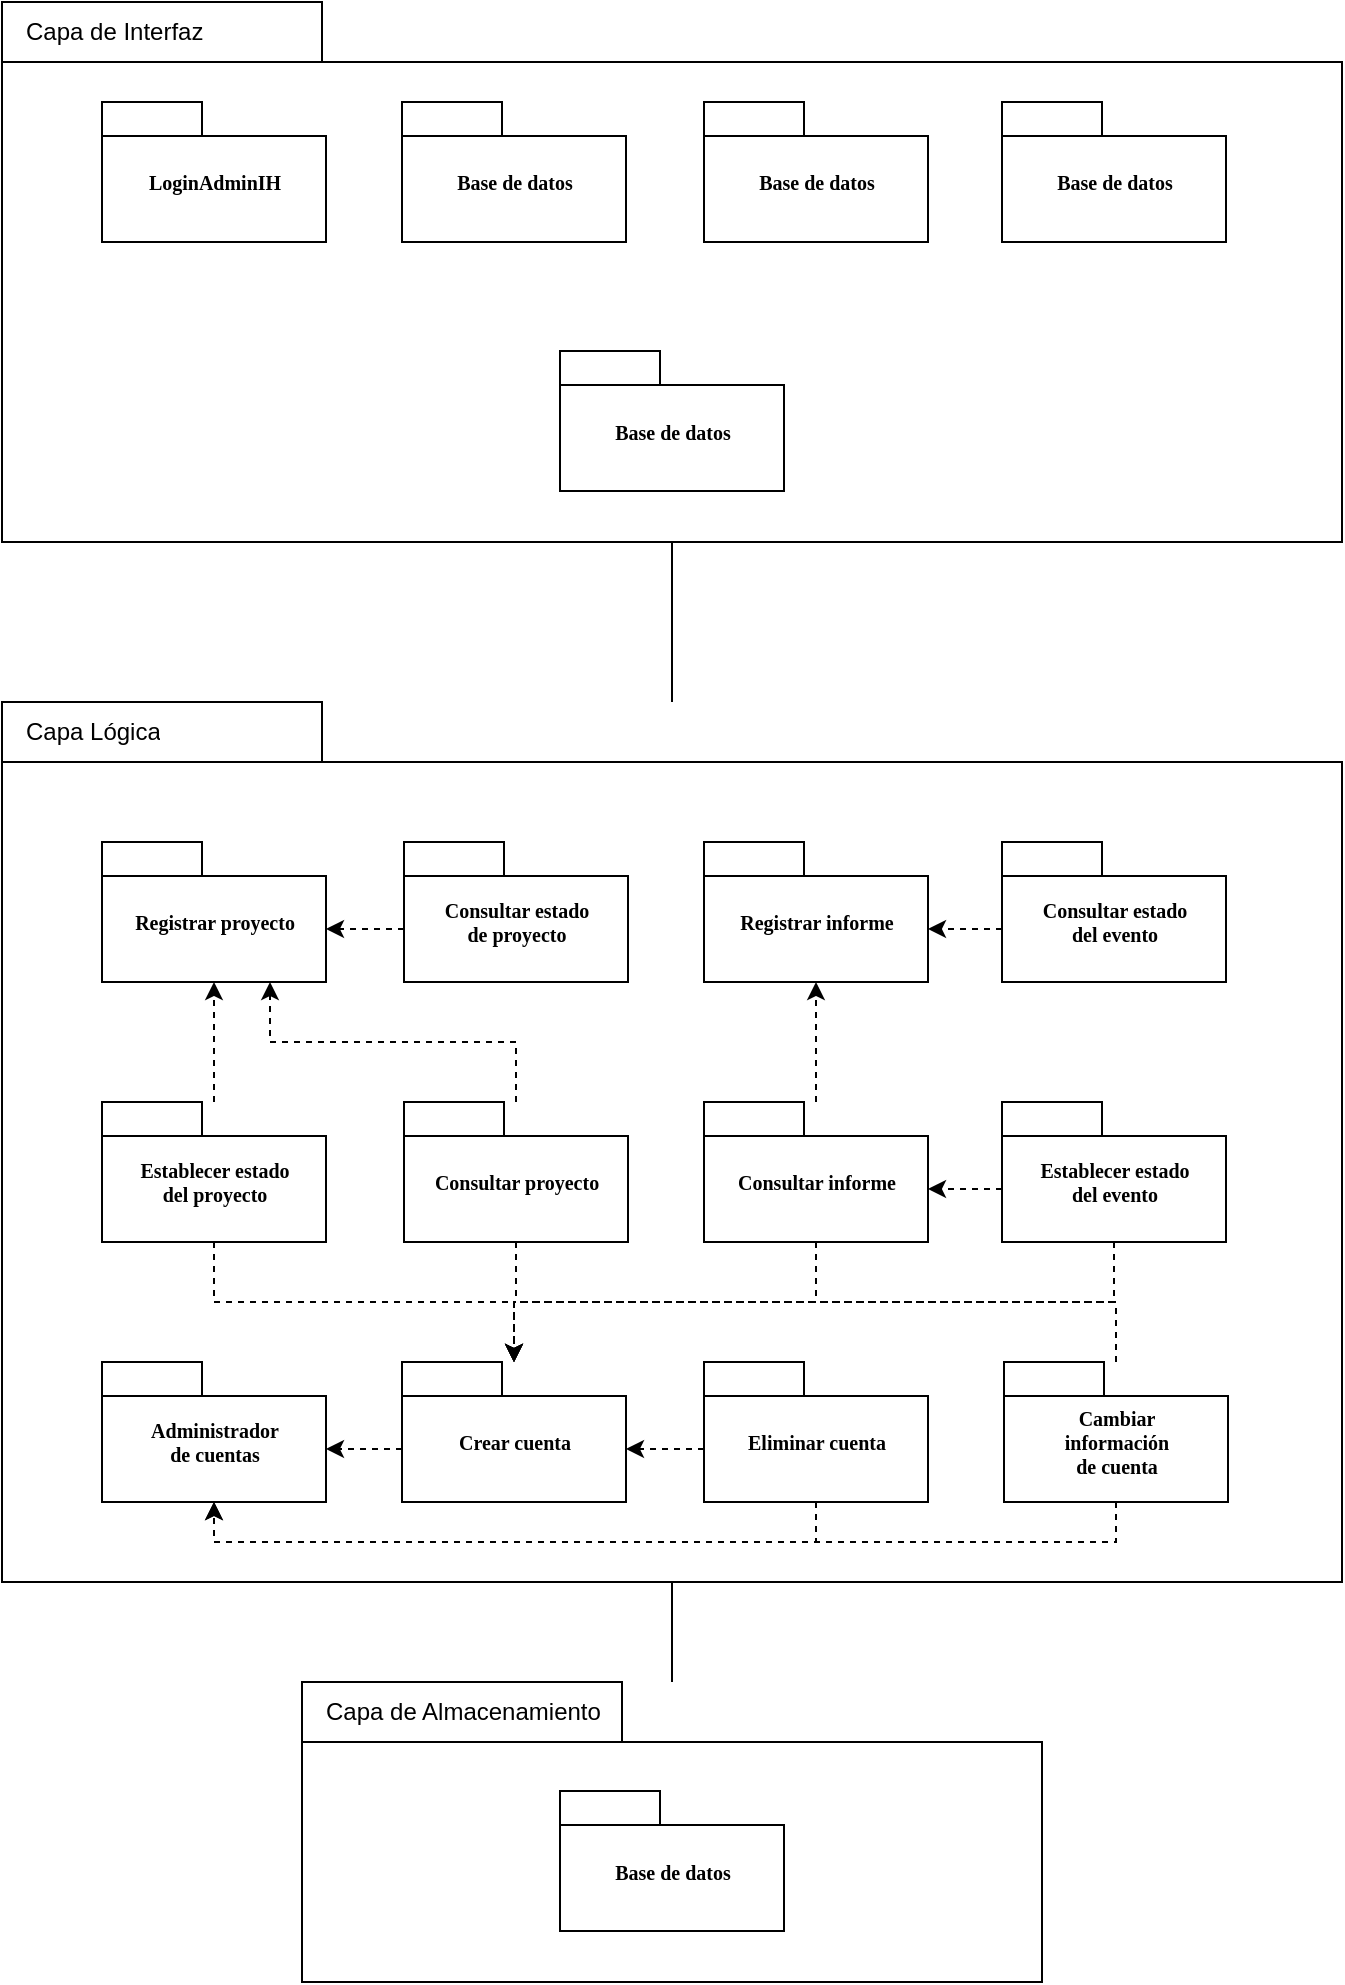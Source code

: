 <mxfile version="22.1.4" type="github">
  <diagram name="Page-1" id="b5b7bab2-c9e2-2cf4-8b2a-24fd1a2a6d21">
    <mxGraphModel dx="880" dy="478" grid="1" gridSize="10" guides="1" tooltips="1" connect="1" arrows="1" fold="1" page="1" pageScale="1" pageWidth="827" pageHeight="1169" background="none" math="0" shadow="0">
      <root>
        <mxCell id="0" />
        <mxCell id="1" parent="0" />
        <mxCell id="6e0c8c40b5770093-33" value="" style="shape=folder;fontStyle=1;spacingTop=10;tabWidth=160;tabHeight=30;tabPosition=left;html=1;rounded=0;shadow=0;comic=0;labelBackgroundColor=none;strokeColor=#000000;strokeWidth=1;fillColor=#ffffff;fontFamily=Verdana;fontSize=10;fontColor=#000000;align=center;" parent="1" vertex="1">
          <mxGeometry x="520" y="930" width="370" height="150" as="geometry" />
        </mxCell>
        <mxCell id="6e0c8c40b5770093-44" value="Base de datos" style="shape=folder;fontStyle=1;spacingTop=10;tabWidth=50;tabHeight=17;tabPosition=left;html=1;rounded=0;shadow=0;comic=0;labelBackgroundColor=none;strokeColor=#000000;strokeWidth=1;fillColor=#ffffff;fontFamily=Verdana;fontSize=10;fontColor=#000000;align=center;" parent="1" vertex="1">
          <mxGeometry x="649" y="984.5" width="112" height="70" as="geometry" />
        </mxCell>
        <mxCell id="3F0mdXIfwvMZStJcJfTv-2" value="Capa de Almacenamiento" style="text;strokeColor=none;fillColor=none;align=left;verticalAlign=middle;spacingLeft=4;spacingRight=4;overflow=hidden;points=[[0,0.5],[1,0.5]];portConstraint=eastwest;rotatable=0;whiteSpace=wrap;html=1;" vertex="1" parent="1">
          <mxGeometry x="525.5" y="935" width="154.5" height="20" as="geometry" />
        </mxCell>
        <mxCell id="3F0mdXIfwvMZStJcJfTv-4" value="" style="shape=folder;fontStyle=1;spacingTop=10;tabWidth=160;tabHeight=30;tabPosition=left;html=1;rounded=0;shadow=0;comic=0;labelBackgroundColor=none;strokeColor=#000000;strokeWidth=1;fillColor=#ffffff;fontFamily=Verdana;fontSize=10;fontColor=#000000;align=center;" vertex="1" parent="1">
          <mxGeometry x="370" y="440" width="670" height="440" as="geometry" />
        </mxCell>
        <mxCell id="3F0mdXIfwvMZStJcJfTv-5" value="Registrar proyecto" style="shape=folder;fontStyle=1;spacingTop=10;tabWidth=50;tabHeight=17;tabPosition=left;html=1;rounded=0;shadow=0;comic=0;labelBackgroundColor=none;strokeColor=#000000;strokeWidth=1;fillColor=#ffffff;fontFamily=Verdana;fontSize=10;fontColor=#000000;align=center;" vertex="1" parent="1">
          <mxGeometry x="420" y="510" width="112" height="70" as="geometry" />
        </mxCell>
        <mxCell id="3F0mdXIfwvMZStJcJfTv-6" value="Capa Lógica" style="text;strokeColor=none;fillColor=none;align=left;verticalAlign=middle;spacingLeft=4;spacingRight=4;overflow=hidden;points=[[0,0.5],[1,0.5]];portConstraint=eastwest;rotatable=0;whiteSpace=wrap;html=1;" vertex="1" parent="1">
          <mxGeometry x="376" y="445" width="140" height="20" as="geometry" />
        </mxCell>
        <mxCell id="3F0mdXIfwvMZStJcJfTv-7" value="" style="shape=folder;fontStyle=1;spacingTop=10;tabWidth=160;tabHeight=30;tabPosition=left;html=1;rounded=0;shadow=0;comic=0;labelBackgroundColor=none;strokeColor=#000000;strokeWidth=1;fillColor=#ffffff;fontFamily=Verdana;fontSize=10;fontColor=#000000;align=center;" vertex="1" parent="1">
          <mxGeometry x="370" y="90" width="670" height="270" as="geometry" />
        </mxCell>
        <mxCell id="3F0mdXIfwvMZStJcJfTv-8" value="Base de datos" style="shape=folder;fontStyle=1;spacingTop=10;tabWidth=50;tabHeight=17;tabPosition=left;html=1;rounded=0;shadow=0;comic=0;labelBackgroundColor=none;strokeColor=#000000;strokeWidth=1;fillColor=#ffffff;fontFamily=Verdana;fontSize=10;fontColor=#000000;align=center;" vertex="1" parent="1">
          <mxGeometry x="649" y="264.5" width="112" height="70" as="geometry" />
        </mxCell>
        <mxCell id="3F0mdXIfwvMZStJcJfTv-9" value="Capa de Interfaz" style="text;strokeColor=none;fillColor=none;align=left;verticalAlign=middle;spacingLeft=4;spacingRight=4;overflow=hidden;points=[[0,0.5],[1,0.5]];portConstraint=eastwest;rotatable=0;whiteSpace=wrap;html=1;" vertex="1" parent="1">
          <mxGeometry x="376" y="95" width="144" height="20" as="geometry" />
        </mxCell>
        <mxCell id="3F0mdXIfwvMZStJcJfTv-12" value="" style="endArrow=none;html=1;rounded=0;" edge="1" parent="1" source="6e0c8c40b5770093-33" target="3F0mdXIfwvMZStJcJfTv-4">
          <mxGeometry width="50" height="50" relative="1" as="geometry">
            <mxPoint x="710" y="920" as="sourcePoint" />
            <mxPoint x="730" y="880" as="targetPoint" />
          </mxGeometry>
        </mxCell>
        <mxCell id="3F0mdXIfwvMZStJcJfTv-13" value="Consultar estado&lt;br&gt;de proyecto" style="shape=folder;fontStyle=1;spacingTop=10;tabWidth=50;tabHeight=17;tabPosition=left;html=1;rounded=0;shadow=0;comic=0;labelBackgroundColor=none;strokeColor=#000000;strokeWidth=1;fillColor=#ffffff;fontFamily=Verdana;fontSize=10;fontColor=#000000;align=center;" vertex="1" parent="1">
          <mxGeometry x="571" y="510" width="112" height="70" as="geometry" />
        </mxCell>
        <mxCell id="3F0mdXIfwvMZStJcJfTv-14" value="Registrar informe" style="shape=folder;fontStyle=1;spacingTop=10;tabWidth=50;tabHeight=17;tabPosition=left;html=1;rounded=0;shadow=0;comic=0;labelBackgroundColor=none;strokeColor=#000000;strokeWidth=1;fillColor=#ffffff;fontFamily=Verdana;fontSize=10;fontColor=#000000;align=center;" vertex="1" parent="1">
          <mxGeometry x="721" y="510" width="112" height="70" as="geometry" />
        </mxCell>
        <mxCell id="3F0mdXIfwvMZStJcJfTv-15" value="Consultar estado&lt;br&gt;del evento" style="shape=folder;fontStyle=1;spacingTop=10;tabWidth=50;tabHeight=17;tabPosition=left;html=1;rounded=0;shadow=0;comic=0;labelBackgroundColor=none;strokeColor=#000000;strokeWidth=1;fillColor=#ffffff;fontFamily=Verdana;fontSize=10;fontColor=#000000;align=center;" vertex="1" parent="1">
          <mxGeometry x="870" y="510" width="112" height="70" as="geometry" />
        </mxCell>
        <mxCell id="3F0mdXIfwvMZStJcJfTv-46" style="edgeStyle=orthogonalEdgeStyle;rounded=0;orthogonalLoop=1;jettySize=auto;html=1;exitX=0.5;exitY=1;exitDx=0;exitDy=0;exitPerimeter=0;dashed=1;" edge="1" parent="1" source="3F0mdXIfwvMZStJcJfTv-16" target="3F0mdXIfwvMZStJcJfTv-20">
          <mxGeometry relative="1" as="geometry" />
        </mxCell>
        <mxCell id="3F0mdXIfwvMZStJcJfTv-16" value="Establecer estado&lt;br&gt;del proyecto" style="shape=folder;fontStyle=1;spacingTop=10;tabWidth=50;tabHeight=17;tabPosition=left;html=1;rounded=0;shadow=0;comic=0;labelBackgroundColor=none;strokeColor=#000000;strokeWidth=1;fillColor=#ffffff;fontFamily=Verdana;fontSize=10;fontColor=#000000;align=center;" vertex="1" parent="1">
          <mxGeometry x="420" y="640" width="112" height="70" as="geometry" />
        </mxCell>
        <mxCell id="3F0mdXIfwvMZStJcJfTv-42" style="edgeStyle=orthogonalEdgeStyle;rounded=0;orthogonalLoop=1;jettySize=auto;html=1;exitX=0.5;exitY=1;exitDx=0;exitDy=0;exitPerimeter=0;dashed=1;" edge="1" parent="1" source="3F0mdXIfwvMZStJcJfTv-17" target="3F0mdXIfwvMZStJcJfTv-20">
          <mxGeometry relative="1" as="geometry" />
        </mxCell>
        <mxCell id="3F0mdXIfwvMZStJcJfTv-17" value="Consultar proyecto" style="shape=folder;fontStyle=1;spacingTop=10;tabWidth=50;tabHeight=17;tabPosition=left;html=1;rounded=0;shadow=0;comic=0;labelBackgroundColor=none;strokeColor=#000000;strokeWidth=1;fillColor=#ffffff;fontFamily=Verdana;fontSize=10;fontColor=#000000;align=center;" vertex="1" parent="1">
          <mxGeometry x="571" y="640" width="112" height="70" as="geometry" />
        </mxCell>
        <mxCell id="3F0mdXIfwvMZStJcJfTv-43" style="edgeStyle=orthogonalEdgeStyle;rounded=0;orthogonalLoop=1;jettySize=auto;html=1;exitX=0.5;exitY=1;exitDx=0;exitDy=0;exitPerimeter=0;dashed=1;" edge="1" parent="1" source="3F0mdXIfwvMZStJcJfTv-18" target="3F0mdXIfwvMZStJcJfTv-20">
          <mxGeometry relative="1" as="geometry" />
        </mxCell>
        <mxCell id="3F0mdXIfwvMZStJcJfTv-18" value="Consultar informe" style="shape=folder;fontStyle=1;spacingTop=10;tabWidth=50;tabHeight=17;tabPosition=left;html=1;rounded=0;shadow=0;comic=0;labelBackgroundColor=none;strokeColor=#000000;strokeWidth=1;fillColor=#ffffff;fontFamily=Verdana;fontSize=10;fontColor=#000000;align=center;" vertex="1" parent="1">
          <mxGeometry x="721" y="640" width="112" height="70" as="geometry" />
        </mxCell>
        <mxCell id="3F0mdXIfwvMZStJcJfTv-44" style="edgeStyle=orthogonalEdgeStyle;rounded=0;orthogonalLoop=1;jettySize=auto;html=1;exitX=0.5;exitY=1;exitDx=0;exitDy=0;exitPerimeter=0;dashed=1;" edge="1" parent="1" source="3F0mdXIfwvMZStJcJfTv-19" target="3F0mdXIfwvMZStJcJfTv-20">
          <mxGeometry relative="1" as="geometry" />
        </mxCell>
        <mxCell id="3F0mdXIfwvMZStJcJfTv-19" value="Establecer estado&lt;br&gt;del evento" style="shape=folder;fontStyle=1;spacingTop=10;tabWidth=50;tabHeight=17;tabPosition=left;html=1;rounded=0;shadow=0;comic=0;labelBackgroundColor=none;strokeColor=#000000;strokeWidth=1;fillColor=#ffffff;fontFamily=Verdana;fontSize=10;fontColor=#000000;align=center;" vertex="1" parent="1">
          <mxGeometry x="870" y="640" width="112" height="70" as="geometry" />
        </mxCell>
        <mxCell id="3F0mdXIfwvMZStJcJfTv-20" value="Crear cuenta" style="shape=folder;fontStyle=1;spacingTop=10;tabWidth=50;tabHeight=17;tabPosition=left;html=1;rounded=0;shadow=0;comic=0;labelBackgroundColor=none;strokeColor=#000000;strokeWidth=1;fillColor=#ffffff;fontFamily=Verdana;fontSize=10;fontColor=#000000;align=center;" vertex="1" parent="1">
          <mxGeometry x="570" y="770" width="112" height="70" as="geometry" />
        </mxCell>
        <mxCell id="3F0mdXIfwvMZStJcJfTv-21" value="Eliminar cuenta" style="shape=folder;fontStyle=1;spacingTop=10;tabWidth=50;tabHeight=17;tabPosition=left;html=1;rounded=0;shadow=0;comic=0;labelBackgroundColor=none;strokeColor=#000000;strokeWidth=1;fillColor=#ffffff;fontFamily=Verdana;fontSize=10;fontColor=#000000;align=center;" vertex="1" parent="1">
          <mxGeometry x="721" y="770" width="112" height="70" as="geometry" />
        </mxCell>
        <mxCell id="3F0mdXIfwvMZStJcJfTv-54" style="edgeStyle=orthogonalEdgeStyle;rounded=0;orthogonalLoop=1;jettySize=auto;html=1;dashed=1;" edge="1" parent="1" source="3F0mdXIfwvMZStJcJfTv-22" target="3F0mdXIfwvMZStJcJfTv-20">
          <mxGeometry relative="1" as="geometry">
            <Array as="points">
              <mxPoint x="927" y="740" />
              <mxPoint x="626" y="740" />
            </Array>
          </mxGeometry>
        </mxCell>
        <mxCell id="3F0mdXIfwvMZStJcJfTv-22" value="Cambiar&lt;br&gt;información&lt;br&gt;de cuenta" style="shape=folder;fontStyle=1;spacingTop=10;tabWidth=50;tabHeight=17;tabPosition=left;html=1;rounded=0;shadow=0;comic=0;labelBackgroundColor=none;strokeColor=#000000;strokeWidth=1;fillColor=#ffffff;fontFamily=Verdana;fontSize=10;fontColor=#000000;align=center;" vertex="1" parent="1">
          <mxGeometry x="871" y="770" width="112" height="70" as="geometry" />
        </mxCell>
        <mxCell id="3F0mdXIfwvMZStJcJfTv-27" style="edgeStyle=orthogonalEdgeStyle;rounded=0;orthogonalLoop=1;jettySize=auto;html=1;exitX=0;exitY=0;exitDx=0;exitDy=43.5;exitPerimeter=0;entryX=0;entryY=0;entryDx=112;entryDy=43.5;entryPerimeter=0;dashed=1;" edge="1" parent="1" source="3F0mdXIfwvMZStJcJfTv-13" target="3F0mdXIfwvMZStJcJfTv-5">
          <mxGeometry relative="1" as="geometry" />
        </mxCell>
        <mxCell id="3F0mdXIfwvMZStJcJfTv-28" style="edgeStyle=orthogonalEdgeStyle;rounded=0;orthogonalLoop=1;jettySize=auto;html=1;exitX=0;exitY=0;exitDx=0;exitDy=43.5;exitPerimeter=0;entryX=0;entryY=0;entryDx=112;entryDy=43.5;entryPerimeter=0;dashed=1;" edge="1" parent="1" source="3F0mdXIfwvMZStJcJfTv-15" target="3F0mdXIfwvMZStJcJfTv-14">
          <mxGeometry relative="1" as="geometry" />
        </mxCell>
        <mxCell id="3F0mdXIfwvMZStJcJfTv-29" style="edgeStyle=orthogonalEdgeStyle;rounded=0;orthogonalLoop=1;jettySize=auto;html=1;entryX=0.5;entryY=1;entryDx=0;entryDy=0;entryPerimeter=0;dashed=1;" edge="1" parent="1" source="3F0mdXIfwvMZStJcJfTv-16" target="3F0mdXIfwvMZStJcJfTv-5">
          <mxGeometry relative="1" as="geometry" />
        </mxCell>
        <mxCell id="3F0mdXIfwvMZStJcJfTv-31" style="edgeStyle=orthogonalEdgeStyle;rounded=0;orthogonalLoop=1;jettySize=auto;html=1;exitX=0;exitY=0;exitDx=0;exitDy=43.5;exitPerimeter=0;entryX=0;entryY=0;entryDx=112;entryDy=43.5;entryPerimeter=0;dashed=1;" edge="1" parent="1" source="3F0mdXIfwvMZStJcJfTv-21" target="3F0mdXIfwvMZStJcJfTv-20">
          <mxGeometry relative="1" as="geometry" />
        </mxCell>
        <mxCell id="3F0mdXIfwvMZStJcJfTv-33" style="edgeStyle=orthogonalEdgeStyle;rounded=0;orthogonalLoop=1;jettySize=auto;html=1;entryX=0.75;entryY=1;entryDx=0;entryDy=0;entryPerimeter=0;dashed=1;" edge="1" parent="1" source="3F0mdXIfwvMZStJcJfTv-17" target="3F0mdXIfwvMZStJcJfTv-5">
          <mxGeometry relative="1" as="geometry">
            <Array as="points">
              <mxPoint x="627" y="610" />
              <mxPoint x="504" y="610" />
            </Array>
          </mxGeometry>
        </mxCell>
        <mxCell id="3F0mdXIfwvMZStJcJfTv-36" style="edgeStyle=orthogonalEdgeStyle;rounded=0;orthogonalLoop=1;jettySize=auto;html=1;exitX=0;exitY=0;exitDx=0;exitDy=43.5;exitPerimeter=0;entryX=0;entryY=0;entryDx=112;entryDy=43.5;entryPerimeter=0;dashed=1;" edge="1" parent="1" source="3F0mdXIfwvMZStJcJfTv-19" target="3F0mdXIfwvMZStJcJfTv-18">
          <mxGeometry relative="1" as="geometry" />
        </mxCell>
        <mxCell id="3F0mdXIfwvMZStJcJfTv-41" style="edgeStyle=orthogonalEdgeStyle;rounded=0;orthogonalLoop=1;jettySize=auto;html=1;entryX=0.5;entryY=1;entryDx=0;entryDy=0;entryPerimeter=0;dashed=1;" edge="1" parent="1" source="3F0mdXIfwvMZStJcJfTv-18" target="3F0mdXIfwvMZStJcJfTv-14">
          <mxGeometry relative="1" as="geometry" />
        </mxCell>
        <mxCell id="3F0mdXIfwvMZStJcJfTv-47" value="Administrador&lt;br&gt;de cuentas" style="shape=folder;fontStyle=1;spacingTop=10;tabWidth=50;tabHeight=17;tabPosition=left;html=1;rounded=0;shadow=0;comic=0;labelBackgroundColor=none;strokeColor=#000000;strokeWidth=1;fillColor=#ffffff;fontFamily=Verdana;fontSize=10;fontColor=#000000;align=center;" vertex="1" parent="1">
          <mxGeometry x="420" y="770" width="112" height="70" as="geometry" />
        </mxCell>
        <mxCell id="3F0mdXIfwvMZStJcJfTv-48" style="edgeStyle=orthogonalEdgeStyle;rounded=0;orthogonalLoop=1;jettySize=auto;html=1;exitX=0;exitY=0;exitDx=0;exitDy=43.5;exitPerimeter=0;entryX=0;entryY=0;entryDx=112;entryDy=43.5;entryPerimeter=0;dashed=1;" edge="1" parent="1" source="3F0mdXIfwvMZStJcJfTv-20" target="3F0mdXIfwvMZStJcJfTv-47">
          <mxGeometry relative="1" as="geometry" />
        </mxCell>
        <mxCell id="3F0mdXIfwvMZStJcJfTv-52" style="edgeStyle=orthogonalEdgeStyle;rounded=0;orthogonalLoop=1;jettySize=auto;html=1;exitX=0.5;exitY=1;exitDx=0;exitDy=0;exitPerimeter=0;entryX=0.5;entryY=1;entryDx=0;entryDy=0;entryPerimeter=0;dashed=1;" edge="1" parent="1" source="3F0mdXIfwvMZStJcJfTv-21" target="3F0mdXIfwvMZStJcJfTv-47">
          <mxGeometry relative="1" as="geometry" />
        </mxCell>
        <mxCell id="3F0mdXIfwvMZStJcJfTv-56" style="edgeStyle=orthogonalEdgeStyle;rounded=0;orthogonalLoop=1;jettySize=auto;html=1;exitX=0.5;exitY=1;exitDx=0;exitDy=0;exitPerimeter=0;entryX=0.5;entryY=1;entryDx=0;entryDy=0;entryPerimeter=0;dashed=1;" edge="1" parent="1" source="3F0mdXIfwvMZStJcJfTv-22" target="3F0mdXIfwvMZStJcJfTv-47">
          <mxGeometry relative="1" as="geometry" />
        </mxCell>
        <mxCell id="3F0mdXIfwvMZStJcJfTv-58" value="" style="endArrow=none;html=1;rounded=0;entryX=0.5;entryY=1;entryDx=0;entryDy=0;entryPerimeter=0;" edge="1" parent="1" source="3F0mdXIfwvMZStJcJfTv-4" target="3F0mdXIfwvMZStJcJfTv-7">
          <mxGeometry width="50" height="50" relative="1" as="geometry">
            <mxPoint x="660" y="420" as="sourcePoint" />
            <mxPoint x="710" y="370" as="targetPoint" />
          </mxGeometry>
        </mxCell>
        <mxCell id="3F0mdXIfwvMZStJcJfTv-59" value="LoginAdminIH" style="shape=folder;fontStyle=1;spacingTop=10;tabWidth=50;tabHeight=17;tabPosition=left;html=1;rounded=0;shadow=0;comic=0;labelBackgroundColor=none;strokeColor=#000000;strokeWidth=1;fillColor=#ffffff;fontFamily=Verdana;fontSize=10;fontColor=#000000;align=center;" vertex="1" parent="1">
          <mxGeometry x="420" y="140" width="112" height="70" as="geometry" />
        </mxCell>
        <mxCell id="3F0mdXIfwvMZStJcJfTv-60" value="Base de datos" style="shape=folder;fontStyle=1;spacingTop=10;tabWidth=50;tabHeight=17;tabPosition=left;html=1;rounded=0;shadow=0;comic=0;labelBackgroundColor=none;strokeColor=#000000;strokeWidth=1;fillColor=#ffffff;fontFamily=Verdana;fontSize=10;fontColor=#000000;align=center;" vertex="1" parent="1">
          <mxGeometry x="570" y="140" width="112" height="70" as="geometry" />
        </mxCell>
        <mxCell id="3F0mdXIfwvMZStJcJfTv-61" value="Base de datos" style="shape=folder;fontStyle=1;spacingTop=10;tabWidth=50;tabHeight=17;tabPosition=left;html=1;rounded=0;shadow=0;comic=0;labelBackgroundColor=none;strokeColor=#000000;strokeWidth=1;fillColor=#ffffff;fontFamily=Verdana;fontSize=10;fontColor=#000000;align=center;" vertex="1" parent="1">
          <mxGeometry x="721" y="140" width="112" height="70" as="geometry" />
        </mxCell>
        <mxCell id="3F0mdXIfwvMZStJcJfTv-62" value="Base de datos" style="shape=folder;fontStyle=1;spacingTop=10;tabWidth=50;tabHeight=17;tabPosition=left;html=1;rounded=0;shadow=0;comic=0;labelBackgroundColor=none;strokeColor=#000000;strokeWidth=1;fillColor=#ffffff;fontFamily=Verdana;fontSize=10;fontColor=#000000;align=center;" vertex="1" parent="1">
          <mxGeometry x="870" y="140" width="112" height="70" as="geometry" />
        </mxCell>
      </root>
    </mxGraphModel>
  </diagram>
</mxfile>
